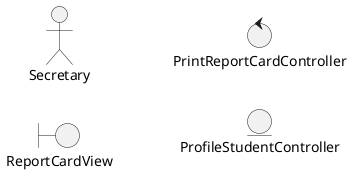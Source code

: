 @startuml
left to right direction

'--- Classes definition ---
actor Secretary

boundary ReportCardView

control PrintReportCardController

entity ProfileStudentController


'--- Actor relations ---

'--- Views relations ---

'--- Controllers relations ---

'--- Entity relations ---
@enduml